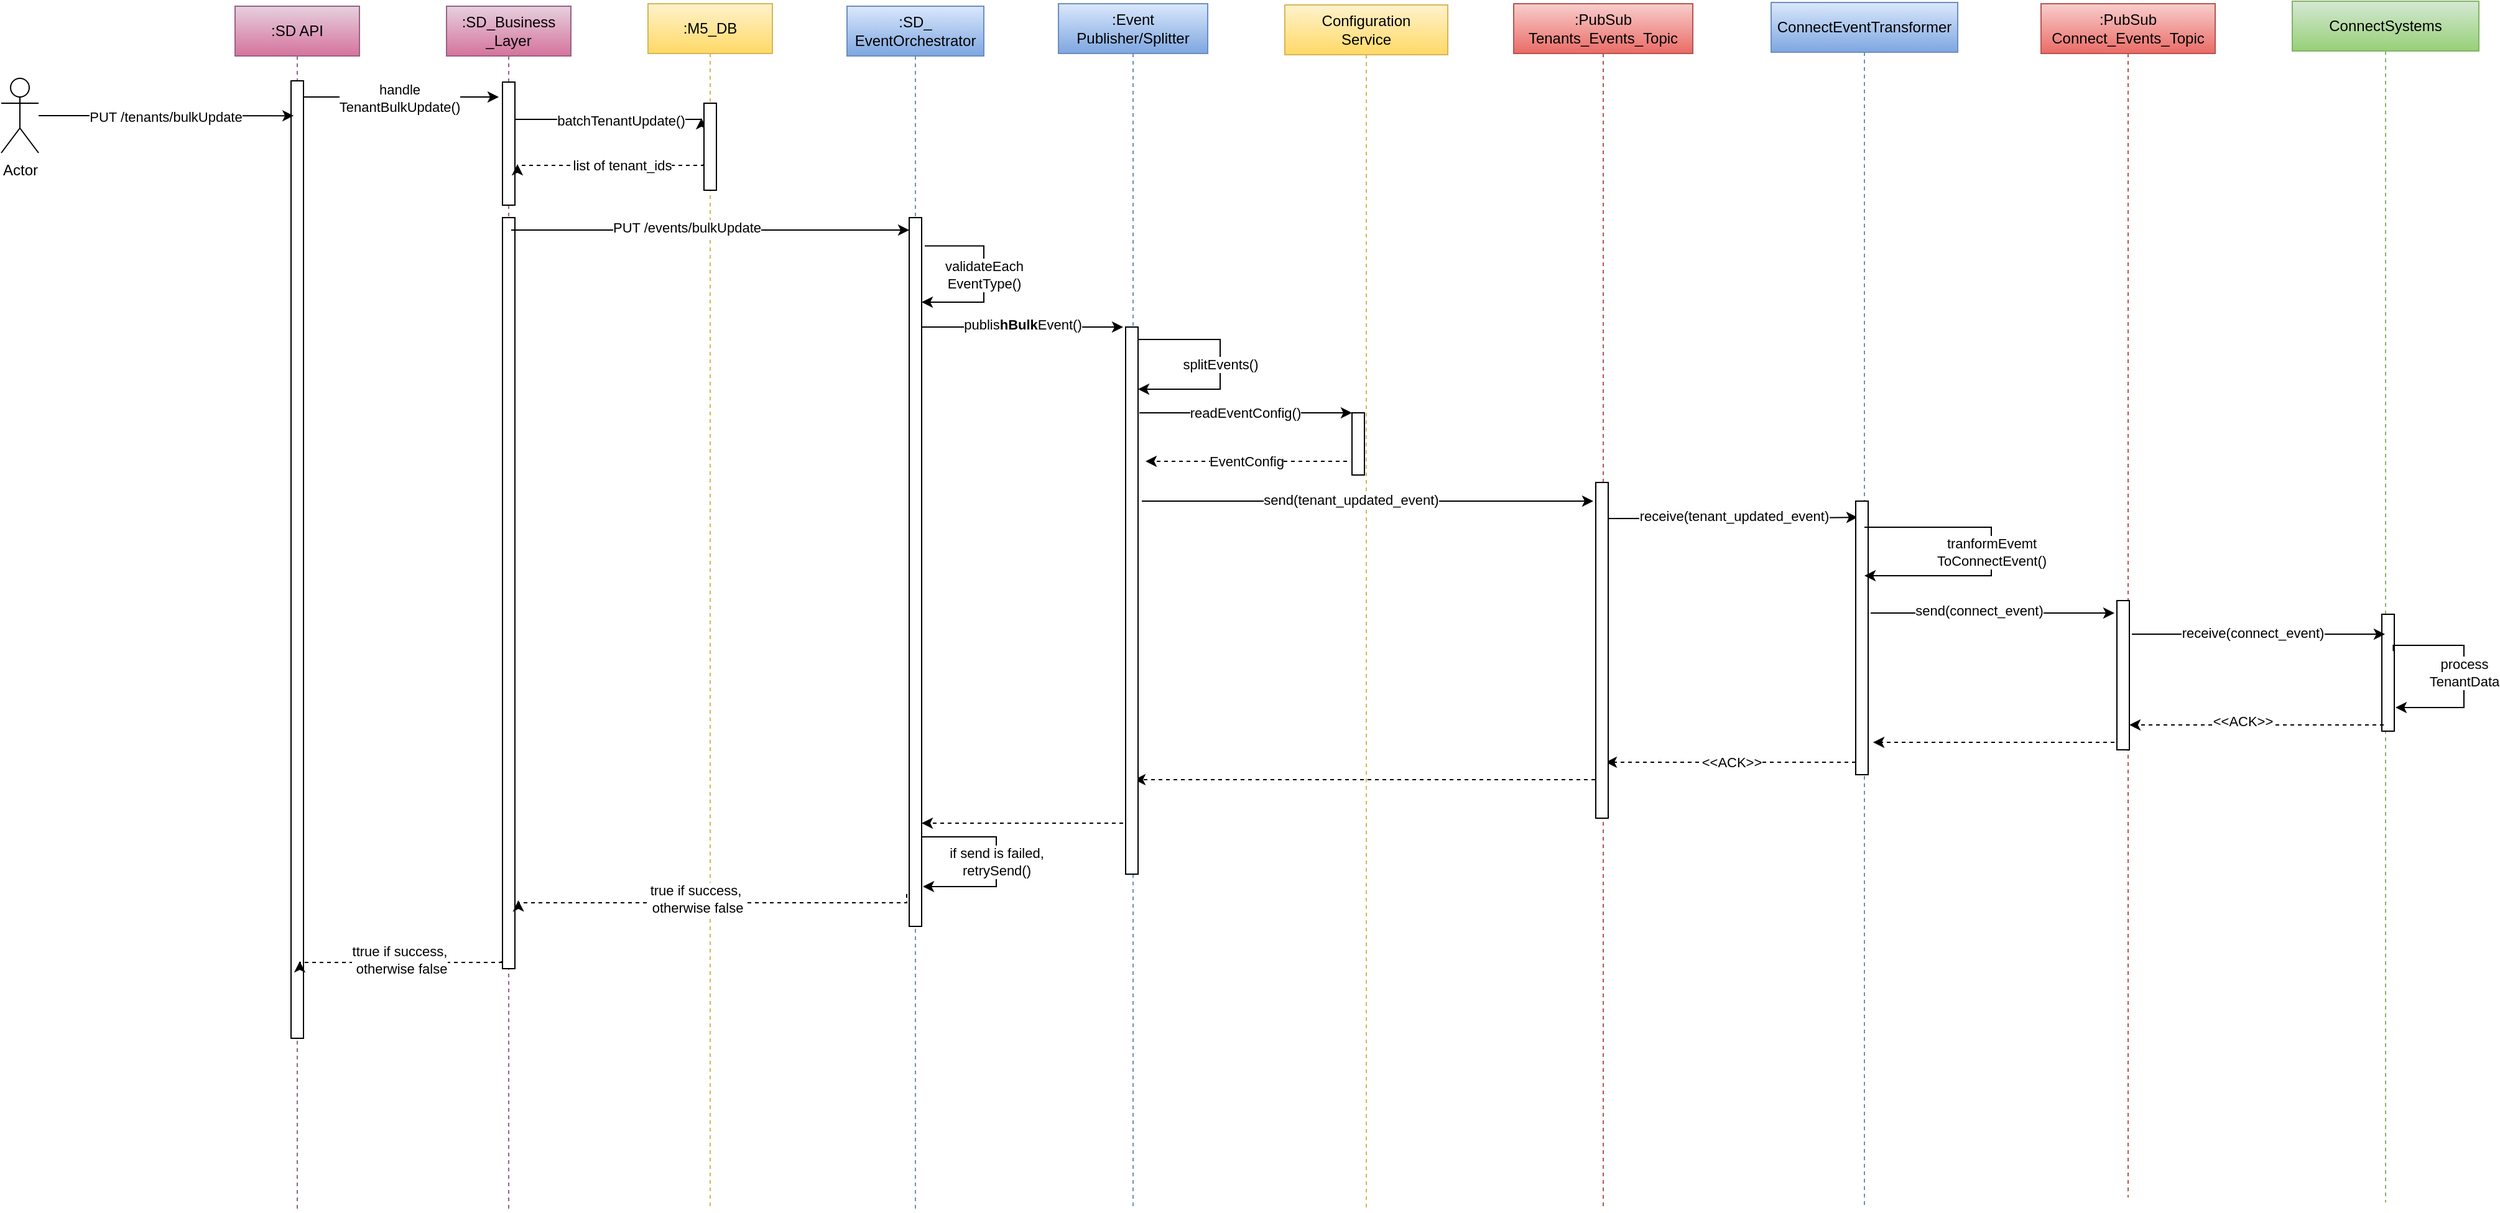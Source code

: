 <mxfile version="14.6.6" type="github">
  <diagram id="wsVGVrC98OWO0jVeLgIM" name="Page-1">
    <mxGraphModel dx="2060" dy="607" grid="1" gridSize="10" guides="1" tooltips="1" connect="1" arrows="1" fold="1" page="1" pageScale="1" pageWidth="850" pageHeight="1100" math="0" shadow="0">
      <root>
        <mxCell id="0" />
        <mxCell id="1" parent="0" />
        <mxCell id="pbnO0-b55QIynApQWYvF-12" style="edgeStyle=orthogonalEdgeStyle;rounded=0;orthogonalLoop=1;jettySize=auto;html=1;dashed=1;" parent="1" edge="1">
          <mxGeometry relative="1" as="geometry">
            <mxPoint x="1007.5" y="714" as="sourcePoint" />
            <mxPoint x="631" y="714" as="targetPoint" />
            <Array as="points">
              <mxPoint x="801" y="714" />
              <mxPoint x="801" y="714" />
            </Array>
          </mxGeometry>
        </mxCell>
        <mxCell id="pbnO0-b55QIynApQWYvF-11" value="&amp;lt;&amp;lt;ACK&amp;gt;&amp;gt;" style="edgeStyle=orthogonalEdgeStyle;rounded=0;orthogonalLoop=1;jettySize=auto;html=1;dashed=1;" parent="1" source="NcaAzx0GMSJCMoGykMSQ-7" edge="1">
          <mxGeometry relative="1" as="geometry">
            <mxPoint x="1180" y="700" as="sourcePoint" />
            <mxPoint x="1010" y="700" as="targetPoint" />
            <Array as="points">
              <mxPoint x="1185" y="700" />
              <mxPoint x="1185" y="700" />
            </Array>
          </mxGeometry>
        </mxCell>
        <mxCell id="pbnO0-b55QIynApQWYvF-9" style="edgeStyle=orthogonalEdgeStyle;rounded=0;orthogonalLoop=1;jettySize=auto;html=1;dashed=1;" parent="1" edge="1">
          <mxGeometry relative="1" as="geometry">
            <mxPoint x="1419" y="684" as="sourcePoint" />
            <mxPoint x="1225" y="684" as="targetPoint" />
            <Array as="points">
              <mxPoint x="1300.5" y="684" />
              <mxPoint x="1300.5" y="684" />
            </Array>
          </mxGeometry>
        </mxCell>
        <mxCell id="LciNZHoeIJGy0Ymbf-tn-1" style="edgeStyle=orthogonalEdgeStyle;rounded=0;orthogonalLoop=1;jettySize=auto;html=1;" parent="1" edge="1">
          <mxGeometry relative="1" as="geometry">
            <Array as="points">
              <mxPoint x="60" y="165" />
              <mxPoint x="60" y="165" />
            </Array>
            <mxPoint x="-42.5" y="165" as="sourcePoint" />
            <mxPoint x="120" y="165" as="targetPoint" />
          </mxGeometry>
        </mxCell>
        <mxCell id="6ORIFXL9XryPlKBzF7-T-1" value="handle&lt;br&gt;TenantBulkUpdate()" style="edgeLabel;html=1;align=center;verticalAlign=middle;resizable=0;points=[];" parent="LciNZHoeIJGy0Ymbf-tn-1" vertex="1" connectable="0">
          <mxGeometry x="-0.145" y="-1" relative="1" as="geometry">
            <mxPoint x="13" as="offset" />
          </mxGeometry>
        </mxCell>
        <mxCell id="zY8nQpZTPycgjdo67CNM-1" value=":SD API" style="shape=umlLifeline;perimeter=lifelinePerimeter;whiteSpace=wrap;html=1;container=1;collapsible=0;recursiveResize=0;outlineConnect=0;gradientColor=#d5739d;fillColor=#e6d0de;strokeColor=#996185;" parent="1" vertex="1">
          <mxGeometry x="-92" y="92" width="100" height="968" as="geometry" />
        </mxCell>
        <mxCell id="LciNZHoeIJGy0Ymbf-tn-8" value="" style="html=1;points=[];perimeter=orthogonalPerimeter;" parent="zY8nQpZTPycgjdo67CNM-1" vertex="1">
          <mxGeometry x="45" y="60" width="10" height="770" as="geometry" />
        </mxCell>
        <mxCell id="LciNZHoeIJGy0Ymbf-tn-2" style="edgeStyle=orthogonalEdgeStyle;rounded=0;orthogonalLoop=1;jettySize=auto;html=1;entryX=-0.2;entryY=0.171;entryDx=0;entryDy=0;entryPerimeter=0;" parent="1" target="WMuNeyWW8-c9EEjek8OY-57" edge="1">
          <mxGeometry relative="1" as="geometry">
            <mxPoint x="127.5" y="184" as="sourcePoint" />
            <mxPoint x="289.5" y="183" as="targetPoint" />
            <Array as="points">
              <mxPoint x="128" y="183" />
            </Array>
          </mxGeometry>
        </mxCell>
        <mxCell id="R8Q6Vh__NJ2kKphbZyZh-1" value="batchTenantUpdate()" style="edgeLabel;html=1;align=center;verticalAlign=middle;resizable=0;points=[];" parent="LciNZHoeIJGy0Ymbf-tn-2" vertex="1" connectable="0">
          <mxGeometry x="0.157" y="-1" relative="1" as="geometry">
            <mxPoint as="offset" />
          </mxGeometry>
        </mxCell>
        <mxCell id="zY8nQpZTPycgjdo67CNM-2" value=":SD_Business _Layer" style="shape=umlLifeline;perimeter=lifelinePerimeter;whiteSpace=wrap;html=1;container=1;collapsible=0;recursiveResize=0;outlineConnect=0;gradientColor=#d5739d;fillColor=#e6d0de;strokeColor=#996185;" parent="1" vertex="1">
          <mxGeometry x="78" y="92" width="100" height="968" as="geometry" />
        </mxCell>
        <mxCell id="LciNZHoeIJGy0Ymbf-tn-10" value="" style="html=1;points=[];perimeter=orthogonalPerimeter;" parent="zY8nQpZTPycgjdo67CNM-2" vertex="1">
          <mxGeometry x="45" y="61" width="10" height="99" as="geometry" />
        </mxCell>
        <mxCell id="LciNZHoeIJGy0Ymbf-tn-9" value="" style="html=1;points=[];perimeter=orthogonalPerimeter;" parent="zY8nQpZTPycgjdo67CNM-2" vertex="1">
          <mxGeometry x="45" y="170" width="10" height="604" as="geometry" />
        </mxCell>
        <mxCell id="zY8nQpZTPycgjdo67CNM-3" value=":SD_ EventOrchestrator" style="shape=umlLifeline;perimeter=lifelinePerimeter;whiteSpace=wrap;html=1;container=1;collapsible=0;recursiveResize=0;outlineConnect=0;gradientColor=#7ea6e0;fillColor=#dae8fc;strokeColor=#6c8ebf;" parent="1" vertex="1">
          <mxGeometry x="400" y="92" width="110" height="968" as="geometry" />
        </mxCell>
        <mxCell id="LciNZHoeIJGy0Ymbf-tn-13" value="" style="html=1;points=[];perimeter=orthogonalPerimeter;" parent="zY8nQpZTPycgjdo67CNM-3" vertex="1">
          <mxGeometry x="50" y="170" width="10" height="570" as="geometry" />
        </mxCell>
        <mxCell id="R8Q6Vh__NJ2kKphbZyZh-17" value="validateEach&lt;br&gt;EventType()" style="edgeStyle=orthogonalEdgeStyle;rounded=0;orthogonalLoop=1;jettySize=auto;html=1;exitX=1.251;exitY=0.04;exitDx=0;exitDy=0;exitPerimeter=0;" parent="zY8nQpZTPycgjdo67CNM-3" source="LciNZHoeIJGy0Ymbf-tn-13" target="LciNZHoeIJGy0Ymbf-tn-13" edge="1">
          <mxGeometry x="-0.008" relative="1" as="geometry">
            <mxPoint x="63" y="248" as="sourcePoint" />
            <Array as="points">
              <mxPoint x="110" y="193" />
              <mxPoint x="110" y="238" />
            </Array>
            <mxPoint as="offset" />
          </mxGeometry>
        </mxCell>
        <mxCell id="R8Q6Vh__NJ2kKphbZyZh-31" value="if send is failed,&lt;br&gt;retrySend()" style="edgeStyle=orthogonalEdgeStyle;rounded=0;orthogonalLoop=1;jettySize=auto;html=1;" parent="zY8nQpZTPycgjdo67CNM-3" source="LciNZHoeIJGy0Ymbf-tn-13" edge="1">
          <mxGeometry x="0.006" relative="1" as="geometry">
            <mxPoint x="61" y="708" as="targetPoint" />
            <Array as="points">
              <mxPoint x="120" y="668" />
              <mxPoint x="120" y="708" />
              <mxPoint x="61" y="708" />
            </Array>
            <mxPoint as="offset" />
          </mxGeometry>
        </mxCell>
        <mxCell id="zY8nQpZTPycgjdo67CNM-5" value=":PubSub&lt;br&gt;Tenants_Events_Topic" style="shape=umlLifeline;perimeter=lifelinePerimeter;whiteSpace=wrap;html=1;container=1;collapsible=0;recursiveResize=0;outlineConnect=0;fillColor=#f8cecc;strokeColor=#b85450;gradientColor=#ea6b66;" parent="1" vertex="1">
          <mxGeometry x="936" y="90" width="144" height="970" as="geometry" />
        </mxCell>
        <mxCell id="zY8nQpZTPycgjdo67CNM-6" value="ConnectEventTransformer" style="shape=umlLifeline;perimeter=lifelinePerimeter;whiteSpace=wrap;html=1;container=1;collapsible=0;recursiveResize=0;outlineConnect=0;gradientColor=#7ea6e0;fillColor=#dae8fc;strokeColor=#6c8ebf;" parent="1" vertex="1">
          <mxGeometry x="1143" y="89" width="150" height="968" as="geometry" />
        </mxCell>
        <mxCell id="zY8nQpZTPycgjdo67CNM-7" value="ConnectSystems" style="shape=umlLifeline;perimeter=lifelinePerimeter;whiteSpace=wrap;html=1;container=1;collapsible=0;recursiveResize=0;outlineConnect=0;gradientColor=#97d077;fillColor=#d5e8d4;strokeColor=#82b366;" parent="1" vertex="1">
          <mxGeometry x="1562" y="88" width="150" height="966" as="geometry" />
        </mxCell>
        <mxCell id="pbnO0-b55QIynApQWYvF-6" value="" style="html=1;points=[];perimeter=orthogonalPerimeter;" parent="zY8nQpZTPycgjdo67CNM-7" vertex="1">
          <mxGeometry x="72" y="493" width="10" height="94" as="geometry" />
        </mxCell>
        <mxCell id="pbnO0-b55QIynApQWYvF-7" value="process&lt;br&gt;TenantData" style="edgeStyle=orthogonalEdgeStyle;rounded=0;orthogonalLoop=1;jettySize=auto;html=1;exitX=0.923;exitY=0.209;exitDx=0;exitDy=0;exitPerimeter=0;" parent="zY8nQpZTPycgjdo67CNM-7" edge="1">
          <mxGeometry relative="1" as="geometry">
            <Array as="points">
              <mxPoint x="81" y="518" />
              <mxPoint x="138" y="518" />
              <mxPoint x="138" y="568" />
            </Array>
            <mxPoint x="81.23" y="522.646" as="sourcePoint" />
            <mxPoint x="83" y="568" as="targetPoint" />
          </mxGeometry>
        </mxCell>
        <mxCell id="LciNZHoeIJGy0Ymbf-tn-3" style="edgeStyle=orthogonalEdgeStyle;rounded=0;orthogonalLoop=1;jettySize=auto;html=1;dashed=1;" parent="1" edge="1">
          <mxGeometry relative="1" as="geometry">
            <mxPoint x="284.5" y="219" as="sourcePoint" />
            <mxPoint x="135" y="219" as="targetPoint" />
            <Array as="points">
              <mxPoint x="245" y="220" />
              <mxPoint x="245" y="220" />
            </Array>
          </mxGeometry>
        </mxCell>
        <mxCell id="R8Q6Vh__NJ2kKphbZyZh-2" value="list of tenant_ids" style="edgeLabel;html=1;align=center;verticalAlign=middle;resizable=0;points=[];" parent="LciNZHoeIJGy0Ymbf-tn-3" vertex="1" connectable="0">
          <mxGeometry x="-0.541" relative="1" as="geometry">
            <mxPoint x="-32" as="offset" />
          </mxGeometry>
        </mxCell>
        <mxCell id="zY8nQpZTPycgjdo67CNM-8" value=":M5_DB" style="shape=umlLifeline;perimeter=lifelinePerimeter;whiteSpace=wrap;html=1;container=1;collapsible=0;recursiveResize=0;outlineConnect=0;gradientColor=#ffd966;fillColor=#fff2cc;strokeColor=#d6b656;" parent="1" vertex="1">
          <mxGeometry x="240" y="90" width="100" height="970" as="geometry" />
        </mxCell>
        <mxCell id="WMuNeyWW8-c9EEjek8OY-57" value="" style="html=1;points=[];perimeter=orthogonalPerimeter;" parent="zY8nQpZTPycgjdo67CNM-8" vertex="1">
          <mxGeometry x="45" y="80" width="10" height="70" as="geometry" />
        </mxCell>
        <mxCell id="W97xWJwRIzDxVlKYJ5EZ-1" value="PUT /tenants/bulkUpdate" style="edgeStyle=orthogonalEdgeStyle;rounded=0;orthogonalLoop=1;jettySize=auto;html=1;entryX=0.471;entryY=0.153;entryDx=0;entryDy=0;entryPerimeter=0;" parent="1" source="zY8nQpZTPycgjdo67CNM-9" edge="1">
          <mxGeometry relative="1" as="geometry">
            <mxPoint x="-44.9" y="180.104" as="targetPoint" />
          </mxGeometry>
        </mxCell>
        <mxCell id="zY8nQpZTPycgjdo67CNM-9" value="Actor" style="shape=umlActor;verticalLabelPosition=bottom;verticalAlign=top;html=1;" parent="1" vertex="1">
          <mxGeometry x="-280" y="150" width="30" height="60" as="geometry" />
        </mxCell>
        <mxCell id="LciNZHoeIJGy0Ymbf-tn-4" style="edgeStyle=orthogonalEdgeStyle;rounded=0;orthogonalLoop=1;jettySize=auto;html=1;dashed=1;" parent="1" edge="1">
          <mxGeometry relative="1" as="geometry">
            <mxPoint x="122" y="860" as="sourcePoint" />
            <mxPoint x="-40" y="860" as="targetPoint" />
            <Array as="points">
              <mxPoint x="82.5" y="861" />
              <mxPoint x="82.5" y="861" />
            </Array>
          </mxGeometry>
        </mxCell>
        <mxCell id="R8Q6Vh__NJ2kKphbZyZh-3" value="ttrue if success,&lt;br&gt;&amp;nbsp;otherwise false&lt;br&gt;" style="edgeLabel;html=1;align=center;verticalAlign=middle;resizable=0;points=[];" parent="LciNZHoeIJGy0Ymbf-tn-4" vertex="1" connectable="0">
          <mxGeometry x="0.019" y="-2" relative="1" as="geometry">
            <mxPoint as="offset" />
          </mxGeometry>
        </mxCell>
        <mxCell id="LciNZHoeIJGy0Ymbf-tn-5" style="edgeStyle=orthogonalEdgeStyle;rounded=0;orthogonalLoop=1;jettySize=auto;html=1;" parent="1" edge="1">
          <mxGeometry relative="1" as="geometry">
            <mxPoint x="130" y="272" as="sourcePoint" />
            <mxPoint x="450" y="272" as="targetPoint" />
            <Array as="points">
              <mxPoint x="340" y="272" />
              <mxPoint x="340" y="272" />
            </Array>
          </mxGeometry>
        </mxCell>
        <mxCell id="R8Q6Vh__NJ2kKphbZyZh-5" value="PUT /events/bulkUpdate" style="edgeLabel;html=1;align=center;verticalAlign=middle;resizable=0;points=[];" parent="LciNZHoeIJGy0Ymbf-tn-5" vertex="1" connectable="0">
          <mxGeometry x="-0.118" y="2" relative="1" as="geometry">
            <mxPoint as="offset" />
          </mxGeometry>
        </mxCell>
        <mxCell id="LciNZHoeIJGy0Ymbf-tn-6" style="edgeStyle=orthogonalEdgeStyle;rounded=0;orthogonalLoop=1;jettySize=auto;html=1;" parent="1" edge="1">
          <mxGeometry relative="1" as="geometry">
            <mxPoint x="460" y="351" as="sourcePoint" />
            <mxPoint x="622" y="350" as="targetPoint" />
            <Array as="points">
              <mxPoint x="460.5" y="350" />
            </Array>
          </mxGeometry>
        </mxCell>
        <mxCell id="R8Q6Vh__NJ2kKphbZyZh-6" value="publis&lt;b&gt;hBulk&lt;/b&gt;Event()" style="edgeLabel;html=1;align=center;verticalAlign=middle;resizable=0;points=[];" parent="LciNZHoeIJGy0Ymbf-tn-6" vertex="1" connectable="0">
          <mxGeometry x="-0.203" y="-4" relative="1" as="geometry">
            <mxPoint x="17" y="-6" as="offset" />
          </mxGeometry>
        </mxCell>
        <mxCell id="LciNZHoeIJGy0Ymbf-tn-18" value=":PubSub&lt;br&gt;Connect_Events_Topic" style="shape=umlLifeline;perimeter=lifelinePerimeter;whiteSpace=wrap;html=1;container=1;collapsible=0;recursiveResize=0;outlineConnect=0;gradientColor=#ea6b66;fillColor=#f8cecc;strokeColor=#b85450;" parent="1" vertex="1">
          <mxGeometry x="1360" y="90" width="140" height="960" as="geometry" />
        </mxCell>
        <mxCell id="NcaAzx0GMSJCMoGykMSQ-3" style="edgeStyle=orthogonalEdgeStyle;rounded=0;orthogonalLoop=1;jettySize=auto;html=1;exitX=1.267;exitY=0.063;exitDx=0;exitDy=0;exitPerimeter=0;entryX=0.151;entryY=0.042;entryDx=0;entryDy=0;entryPerimeter=0;" parent="1" edge="1">
          <mxGeometry relative="1" as="geometry">
            <mxPoint x="1011.67" y="503.94" as="sourcePoint" />
            <mxPoint x="1212.51" y="503.02" as="targetPoint" />
            <Array as="points">
              <mxPoint x="1134" y="503" />
            </Array>
          </mxGeometry>
        </mxCell>
        <mxCell id="R8Q6Vh__NJ2kKphbZyZh-8" value="receive(tenant_updated_event)" style="edgeLabel;html=1;align=center;verticalAlign=middle;resizable=0;points=[];" parent="NcaAzx0GMSJCMoGykMSQ-3" vertex="1" connectable="0">
          <mxGeometry x="-0.234" y="2" relative="1" as="geometry">
            <mxPoint x="24" as="offset" />
          </mxGeometry>
        </mxCell>
        <mxCell id="NcaAzx0GMSJCMoGykMSQ-8" style="edgeStyle=orthogonalEdgeStyle;rounded=0;orthogonalLoop=1;jettySize=auto;html=1;" parent="1" edge="1">
          <mxGeometry relative="1" as="geometry">
            <mxPoint x="1223" y="580" as="sourcePoint" />
            <mxPoint x="1419" y="580" as="targetPoint" />
            <Array as="points">
              <mxPoint x="1369" y="580" />
              <mxPoint x="1369" y="580" />
            </Array>
          </mxGeometry>
        </mxCell>
        <mxCell id="R8Q6Vh__NJ2kKphbZyZh-9" value="send(connect_event)" style="edgeLabel;html=1;align=center;verticalAlign=middle;resizable=0;points=[];" parent="NcaAzx0GMSJCMoGykMSQ-8" vertex="1" connectable="0">
          <mxGeometry x="-0.321" y="3" relative="1" as="geometry">
            <mxPoint x="20" y="1" as="offset" />
          </mxGeometry>
        </mxCell>
        <mxCell id="NcaAzx0GMSJCMoGykMSQ-10" style="edgeStyle=orthogonalEdgeStyle;rounded=0;orthogonalLoop=1;jettySize=auto;html=1;exitX=1.201;exitY=0.158;exitDx=0;exitDy=0;exitPerimeter=0;" parent="1" edge="1">
          <mxGeometry relative="1" as="geometry">
            <mxPoint x="1433.01" y="596.96" as="sourcePoint" />
            <mxPoint x="1636.5" y="597" as="targetPoint" />
            <Array as="points">
              <mxPoint x="1510" y="597" />
              <mxPoint x="1510" y="597" />
            </Array>
          </mxGeometry>
        </mxCell>
        <mxCell id="R8Q6Vh__NJ2kKphbZyZh-27" value="receive(connect_event)" style="edgeLabel;html=1;align=center;verticalAlign=middle;resizable=0;points=[];" parent="NcaAzx0GMSJCMoGykMSQ-10" vertex="1" connectable="0">
          <mxGeometry x="-0.251" y="3" relative="1" as="geometry">
            <mxPoint x="21" y="2" as="offset" />
          </mxGeometry>
        </mxCell>
        <mxCell id="pbnO0-b55QIynApQWYvF-8" style="edgeStyle=orthogonalEdgeStyle;rounded=0;orthogonalLoop=1;jettySize=auto;html=1;dashed=1;" parent="1" edge="1">
          <mxGeometry relative="1" as="geometry">
            <Array as="points">
              <mxPoint x="1505.5" y="670" />
              <mxPoint x="1505.5" y="670" />
            </Array>
            <mxPoint x="1635.5" y="670" as="sourcePoint" />
            <mxPoint x="1431" y="670" as="targetPoint" />
          </mxGeometry>
        </mxCell>
        <mxCell id="R8Q6Vh__NJ2kKphbZyZh-28" value="&amp;lt;&amp;lt;ACK&amp;gt;&amp;gt;" style="edgeLabel;html=1;align=center;verticalAlign=middle;resizable=0;points=[];" parent="pbnO0-b55QIynApQWYvF-8" vertex="1" connectable="0">
          <mxGeometry x="0.112" y="-3" relative="1" as="geometry">
            <mxPoint as="offset" />
          </mxGeometry>
        </mxCell>
        <mxCell id="zY8nQpZTPycgjdo67CNM-4" value=":Event Publisher/Splitter" style="shape=umlLifeline;perimeter=lifelinePerimeter;whiteSpace=wrap;html=1;container=1;collapsible=0;recursiveResize=0;outlineConnect=0;gradientColor=#7ea6e0;fillColor=#dae8fc;strokeColor=#6c8ebf;" parent="1" vertex="1">
          <mxGeometry x="570" y="90" width="120" height="970" as="geometry" />
        </mxCell>
        <mxCell id="LciNZHoeIJGy0Ymbf-tn-14" value="" style="html=1;points=[];perimeter=orthogonalPerimeter;" parent="zY8nQpZTPycgjdo67CNM-4" vertex="1">
          <mxGeometry x="54" y="260" width="10" height="440" as="geometry" />
        </mxCell>
        <mxCell id="NcaAzx0GMSJCMoGykMSQ-2" value="" style="html=1;points=[];perimeter=orthogonalPerimeter;" parent="zY8nQpZTPycgjdo67CNM-4" vertex="1">
          <mxGeometry x="432" y="385" width="10" height="270" as="geometry" />
        </mxCell>
        <mxCell id="NcaAzx0GMSJCMoGykMSQ-7" value="" style="html=1;points=[];perimeter=orthogonalPerimeter;" parent="zY8nQpZTPycgjdo67CNM-4" vertex="1">
          <mxGeometry x="641" y="400" width="10" height="220" as="geometry" />
        </mxCell>
        <mxCell id="NcaAzx0GMSJCMoGykMSQ-9" value="" style="html=1;points=[];perimeter=orthogonalPerimeter;" parent="zY8nQpZTPycgjdo67CNM-4" vertex="1">
          <mxGeometry x="851" y="480" width="10" height="120" as="geometry" />
        </mxCell>
        <mxCell id="BmPZGW34e5zWuafZRAJ6-3" value="splitEvents()" style="edgeStyle=orthogonalEdgeStyle;rounded=0;orthogonalLoop=1;jettySize=auto;html=1;" edge="1" parent="zY8nQpZTPycgjdo67CNM-4" source="LciNZHoeIJGy0Ymbf-tn-14" target="LciNZHoeIJGy0Ymbf-tn-14">
          <mxGeometry relative="1" as="geometry">
            <Array as="points">
              <mxPoint x="130" y="270" />
              <mxPoint x="130" y="310" />
            </Array>
          </mxGeometry>
        </mxCell>
        <mxCell id="pbnO0-b55QIynApQWYvF-14" style="edgeStyle=orthogonalEdgeStyle;rounded=0;orthogonalLoop=1;jettySize=auto;html=1;dashed=1;" parent="1" edge="1">
          <mxGeometry relative="1" as="geometry">
            <mxPoint x="622" y="749" as="sourcePoint" />
            <mxPoint x="460" y="749" as="targetPoint" />
            <Array as="points">
              <mxPoint x="622" y="749" />
              <mxPoint x="460" y="749" />
            </Array>
          </mxGeometry>
        </mxCell>
        <mxCell id="pbnO0-b55QIynApQWYvF-19" style="edgeStyle=orthogonalEdgeStyle;rounded=0;orthogonalLoop=1;jettySize=auto;html=1;dashed=1;entryX=1.267;entryY=0.909;entryDx=0;entryDy=0;entryPerimeter=0;" parent="1" target="LciNZHoeIJGy0Ymbf-tn-9" edge="1">
          <mxGeometry relative="1" as="geometry">
            <mxPoint x="448" y="806" as="sourcePoint" />
            <mxPoint x="-40" y="806" as="targetPoint" />
            <Array as="points">
              <mxPoint x="448" y="813" />
            </Array>
          </mxGeometry>
        </mxCell>
        <mxCell id="R8Q6Vh__NJ2kKphbZyZh-29" value="true if success,&lt;br&gt;&amp;nbsp;otherwise false" style="edgeLabel;html=1;align=center;verticalAlign=middle;resizable=0;points=[];" parent="pbnO0-b55QIynApQWYvF-19" vertex="1" connectable="0">
          <mxGeometry x="0.103" y="-3" relative="1" as="geometry">
            <mxPoint as="offset" />
          </mxGeometry>
        </mxCell>
        <mxCell id="R8Q6Vh__NJ2kKphbZyZh-12" value="Configuration&lt;br&gt;Service" style="shape=umlLifeline;perimeter=lifelinePerimeter;whiteSpace=wrap;html=1;container=1;collapsible=0;recursiveResize=0;outlineConnect=0;gradientColor=#ffd966;fillColor=#fff2cc;strokeColor=#d6b656;" parent="1" vertex="1">
          <mxGeometry x="752" y="91" width="131" height="970" as="geometry" />
        </mxCell>
        <mxCell id="R8Q6Vh__NJ2kKphbZyZh-13" value="" style="html=1;points=[];perimeter=orthogonalPerimeter;" parent="R8Q6Vh__NJ2kKphbZyZh-12" vertex="1">
          <mxGeometry x="54" y="328" width="10" height="50" as="geometry" />
        </mxCell>
        <mxCell id="BmPZGW34e5zWuafZRAJ6-1" style="edgeStyle=orthogonalEdgeStyle;rounded=0;orthogonalLoop=1;jettySize=auto;html=1;entryX=0.001;entryY=0.357;entryDx=0;entryDy=0;entryPerimeter=0;" edge="1" parent="R8Q6Vh__NJ2kKphbZyZh-12">
          <mxGeometry relative="1" as="geometry">
            <mxPoint x="-117.01" y="328" as="sourcePoint" />
            <mxPoint x="54.0" y="328" as="targetPoint" />
            <Array as="points">
              <mxPoint x="-62.01" y="328.01" />
              <mxPoint x="-62.01" y="328.01" />
            </Array>
          </mxGeometry>
        </mxCell>
        <mxCell id="BmPZGW34e5zWuafZRAJ6-2" value="readEventConfig()" style="edgeLabel;html=1;align=center;verticalAlign=middle;resizable=0;points=[];" vertex="1" connectable="0" parent="BmPZGW34e5zWuafZRAJ6-1">
          <mxGeometry x="-0.111" y="1" relative="1" as="geometry">
            <mxPoint x="9" y="1" as="offset" />
          </mxGeometry>
        </mxCell>
        <mxCell id="R8Q6Vh__NJ2kKphbZyZh-18" value="EventConfig" style="edgeStyle=orthogonalEdgeStyle;rounded=0;orthogonalLoop=1;jettySize=auto;html=1;dashed=1;" parent="1" edge="1">
          <mxGeometry relative="1" as="geometry">
            <mxPoint x="802" y="458" as="sourcePoint" />
            <mxPoint x="640" y="458" as="targetPoint" />
            <Array as="points">
              <mxPoint x="802" y="458" />
            </Array>
          </mxGeometry>
        </mxCell>
        <mxCell id="R8Q6Vh__NJ2kKphbZyZh-21" style="edgeStyle=orthogonalEdgeStyle;rounded=0;orthogonalLoop=1;jettySize=auto;html=1;" parent="1" edge="1">
          <mxGeometry relative="1" as="geometry">
            <mxPoint x="637" y="490" as="sourcePoint" />
            <mxPoint x="1000" y="490" as="targetPoint" />
            <Array as="points">
              <mxPoint x="900" y="490" />
              <mxPoint x="900" y="490" />
            </Array>
          </mxGeometry>
        </mxCell>
        <mxCell id="R8Q6Vh__NJ2kKphbZyZh-22" value="send(tenant_updated_event)" style="edgeLabel;html=1;align=center;verticalAlign=middle;resizable=0;points=[];" parent="R8Q6Vh__NJ2kKphbZyZh-21" vertex="1" connectable="0">
          <mxGeometry x="-0.217" y="-1" relative="1" as="geometry">
            <mxPoint x="26" y="-2" as="offset" />
          </mxGeometry>
        </mxCell>
        <mxCell id="R8Q6Vh__NJ2kKphbZyZh-26" value="tranformEvemt&lt;br&gt;ToConnectEvent()" style="edgeStyle=orthogonalEdgeStyle;rounded=0;orthogonalLoop=1;jettySize=auto;html=1;" parent="1" source="zY8nQpZTPycgjdo67CNM-6" target="zY8nQpZTPycgjdo67CNM-6" edge="1">
          <mxGeometry x="-0.004" relative="1" as="geometry">
            <mxPoint x="1276.51" y="511.04" as="sourcePoint" />
            <mxPoint x="1275" y="546.6" as="targetPoint" />
            <Array as="points">
              <mxPoint x="1320" y="511" />
              <mxPoint x="1320" y="550" />
            </Array>
            <mxPoint y="1" as="offset" />
          </mxGeometry>
        </mxCell>
      </root>
    </mxGraphModel>
  </diagram>
</mxfile>
